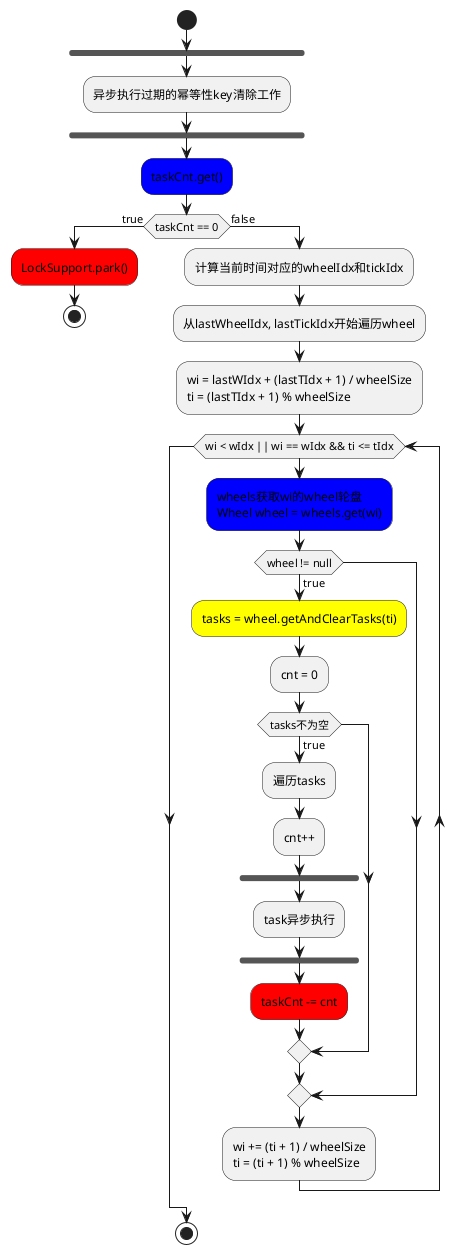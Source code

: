 @startuml
'https://plantuml.com/activity-diagram-beta

start
  fork
    :异步执行过期的幂等性key清除工作;
  end fork
#BLUE:taskCnt.get();
if (taskCnt == 0) then (true)
  #RED:LockSupport.park();
  stop
else (false)
  :计算当前时间对应的wheelIdx和tickIdx;
  :从lastWheelIdx, lastTickIdx开始遍历wheel;
  :wi = lastWIdx + (lastTIdx + 1) / wheelSize
  ti = (lastTIdx + 1) % wheelSize;
  while (wi < wIdx || wi == wIdx && ti <= tIdx)
    #BLUE:wheels获取wi的wheel轮盘
    Wheel wheel = wheels.get(wi);
    if (wheel != null) then (true)
      #YELLOW:tasks = wheel.getAndClearTasks(ti);
      :cnt = 0;
      if (tasks不为空) then (true)
        :遍历tasks;
        :cnt++;
        fork
          :task异步执行;
        end fork
        #RED:taskCnt -= cnt;
      end if
    end if
    :wi += (ti + 1) / wheelSize
    ti = (ti + 1) % wheelSize;
  end while
end if
stop
@enduml
